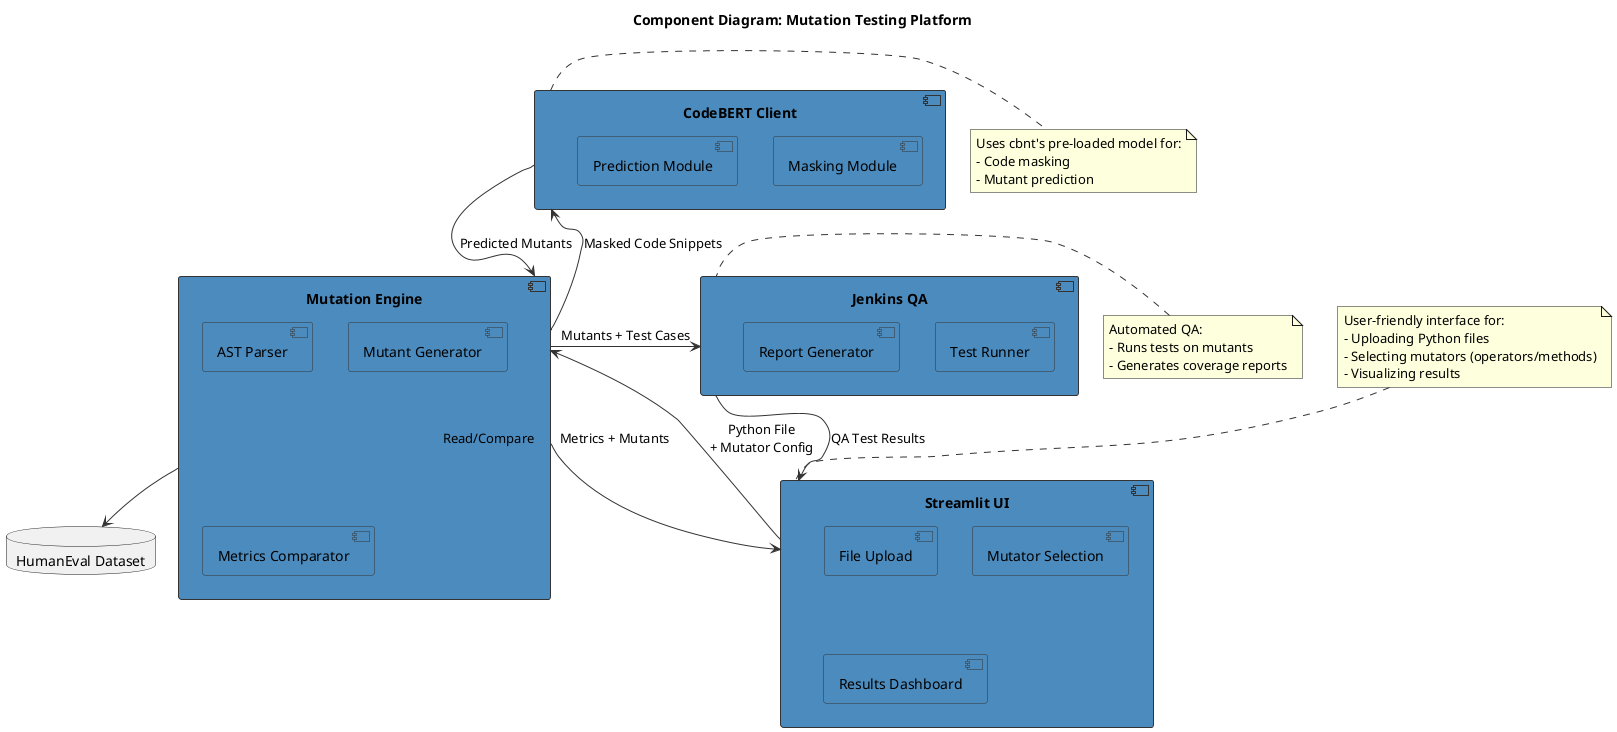 @startuml ComponentDiagram

!define themeColor #4B8BBE
skinparam backgroundColor #FFFFFF
skinparam component {
  BackgroundColor themeColor
  BorderColor #333333
  ArrowColor #333333
  FontSize 14
}

title Component Diagram: Mutation Testing Platform

component "Streamlit UI" as streamlit {
  component "File Upload" as upload
  component "Mutator Selection" as select
  component "Results Dashboard" as dashboard
}

component "Mutation Engine" as mutation_engine {
  component "AST Parser" as ast_parser
  component "Mutant Generator" as mutant_gen
  component "Metrics Comparator" as metrics
}

component "CodeBERT Client" as codebert {
  component "Masking Module" as masking
  component "Prediction Module" as prediction
}

component "Jenkins QA" as jenkins {
  component "Test Runner" as test_runner
  component "Report Generator" as report
}

database "HumanEval Dataset" as humaneval

' Connections
streamlit --> mutation_engine : "Python File\n+ Mutator Config"
mutation_engine --> codebert : "Masked Code Snippets"
codebert --> mutation_engine : "Predicted Mutants"
mutation_engine --> jenkins : "Mutants + Test Cases"
jenkins --> streamlit : "QA Test Results"
mutation_engine --> humaneval : "Read/Compare"
mutation_engine --> streamlit : "Metrics + Mutants"

' Notes
note top of streamlit
  User-friendly interface for:
  - Uploading Python files
  - Selecting mutators (operators/methods)
  - Visualizing results
end note

note right of codebert
  Uses cbnt's pre-loaded model for:
  - Code masking
  - Mutant prediction
end note

note left of jenkins
  Automated QA:
  - Runs tests on mutants
  - Generates coverage reports
end note

@enduml